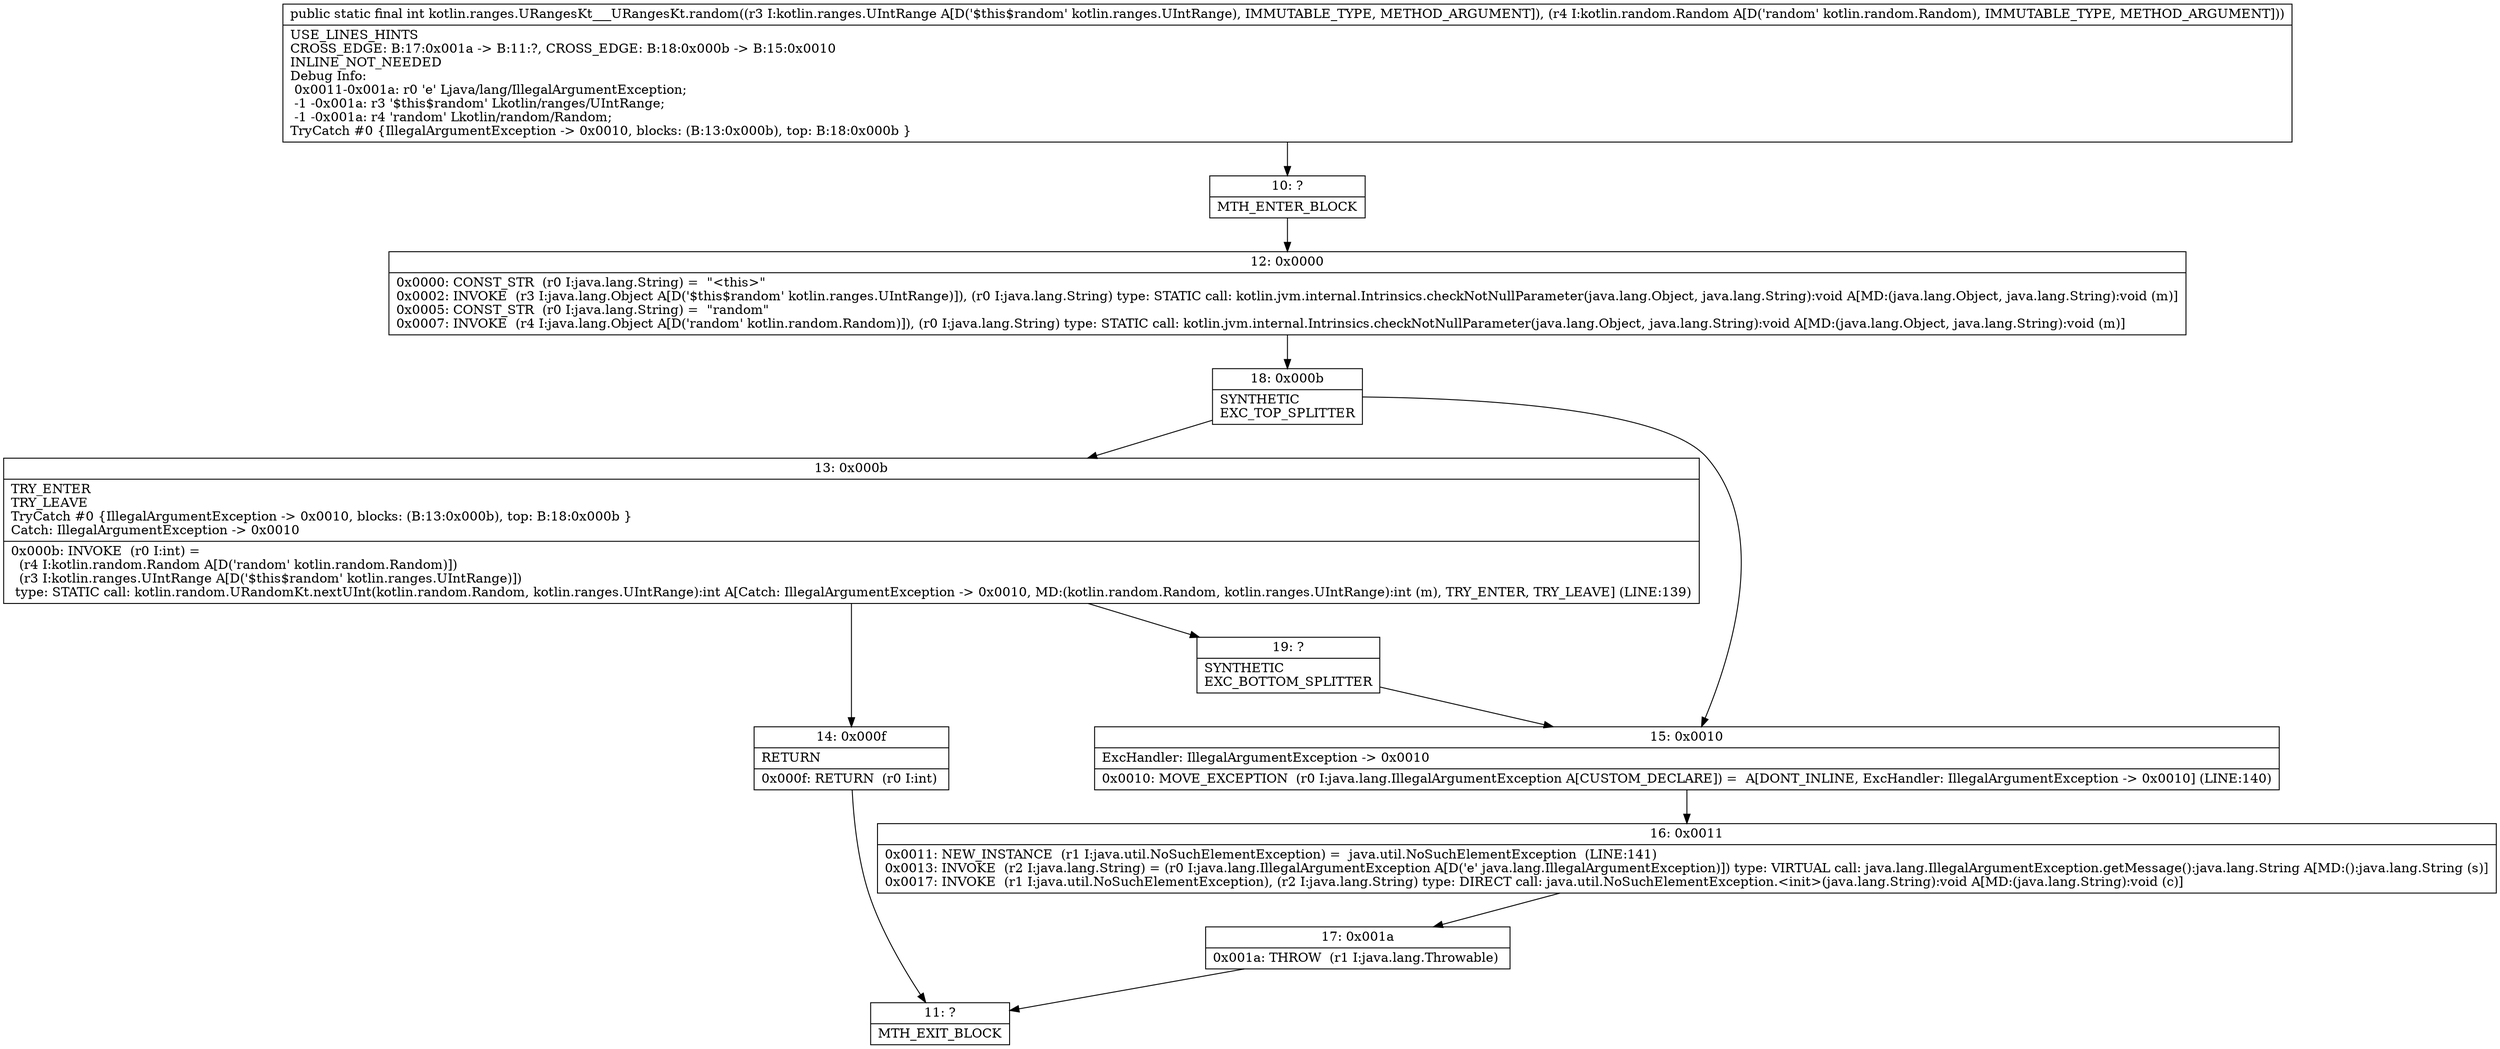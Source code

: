 digraph "CFG forkotlin.ranges.URangesKt___URangesKt.random(Lkotlin\/ranges\/UIntRange;Lkotlin\/random\/Random;)I" {
Node_10 [shape=record,label="{10\:\ ?|MTH_ENTER_BLOCK\l}"];
Node_12 [shape=record,label="{12\:\ 0x0000|0x0000: CONST_STR  (r0 I:java.lang.String) =  \"\<this\>\" \l0x0002: INVOKE  (r3 I:java.lang.Object A[D('$this$random' kotlin.ranges.UIntRange)]), (r0 I:java.lang.String) type: STATIC call: kotlin.jvm.internal.Intrinsics.checkNotNullParameter(java.lang.Object, java.lang.String):void A[MD:(java.lang.Object, java.lang.String):void (m)]\l0x0005: CONST_STR  (r0 I:java.lang.String) =  \"random\" \l0x0007: INVOKE  (r4 I:java.lang.Object A[D('random' kotlin.random.Random)]), (r0 I:java.lang.String) type: STATIC call: kotlin.jvm.internal.Intrinsics.checkNotNullParameter(java.lang.Object, java.lang.String):void A[MD:(java.lang.Object, java.lang.String):void (m)]\l}"];
Node_18 [shape=record,label="{18\:\ 0x000b|SYNTHETIC\lEXC_TOP_SPLITTER\l}"];
Node_13 [shape=record,label="{13\:\ 0x000b|TRY_ENTER\lTRY_LEAVE\lTryCatch #0 \{IllegalArgumentException \-\> 0x0010, blocks: (B:13:0x000b), top: B:18:0x000b \}\lCatch: IllegalArgumentException \-\> 0x0010\l|0x000b: INVOKE  (r0 I:int) = \l  (r4 I:kotlin.random.Random A[D('random' kotlin.random.Random)])\l  (r3 I:kotlin.ranges.UIntRange A[D('$this$random' kotlin.ranges.UIntRange)])\l type: STATIC call: kotlin.random.URandomKt.nextUInt(kotlin.random.Random, kotlin.ranges.UIntRange):int A[Catch: IllegalArgumentException \-\> 0x0010, MD:(kotlin.random.Random, kotlin.ranges.UIntRange):int (m), TRY_ENTER, TRY_LEAVE] (LINE:139)\l}"];
Node_14 [shape=record,label="{14\:\ 0x000f|RETURN\l|0x000f: RETURN  (r0 I:int) \l}"];
Node_11 [shape=record,label="{11\:\ ?|MTH_EXIT_BLOCK\l}"];
Node_19 [shape=record,label="{19\:\ ?|SYNTHETIC\lEXC_BOTTOM_SPLITTER\l}"];
Node_15 [shape=record,label="{15\:\ 0x0010|ExcHandler: IllegalArgumentException \-\> 0x0010\l|0x0010: MOVE_EXCEPTION  (r0 I:java.lang.IllegalArgumentException A[CUSTOM_DECLARE]) =  A[DONT_INLINE, ExcHandler: IllegalArgumentException \-\> 0x0010] (LINE:140)\l}"];
Node_16 [shape=record,label="{16\:\ 0x0011|0x0011: NEW_INSTANCE  (r1 I:java.util.NoSuchElementException) =  java.util.NoSuchElementException  (LINE:141)\l0x0013: INVOKE  (r2 I:java.lang.String) = (r0 I:java.lang.IllegalArgumentException A[D('e' java.lang.IllegalArgumentException)]) type: VIRTUAL call: java.lang.IllegalArgumentException.getMessage():java.lang.String A[MD:():java.lang.String (s)]\l0x0017: INVOKE  (r1 I:java.util.NoSuchElementException), (r2 I:java.lang.String) type: DIRECT call: java.util.NoSuchElementException.\<init\>(java.lang.String):void A[MD:(java.lang.String):void (c)]\l}"];
Node_17 [shape=record,label="{17\:\ 0x001a|0x001a: THROW  (r1 I:java.lang.Throwable) \l}"];
MethodNode[shape=record,label="{public static final int kotlin.ranges.URangesKt___URangesKt.random((r3 I:kotlin.ranges.UIntRange A[D('$this$random' kotlin.ranges.UIntRange), IMMUTABLE_TYPE, METHOD_ARGUMENT]), (r4 I:kotlin.random.Random A[D('random' kotlin.random.Random), IMMUTABLE_TYPE, METHOD_ARGUMENT]))  | USE_LINES_HINTS\lCROSS_EDGE: B:17:0x001a \-\> B:11:?, CROSS_EDGE: B:18:0x000b \-\> B:15:0x0010\lINLINE_NOT_NEEDED\lDebug Info:\l  0x0011\-0x001a: r0 'e' Ljava\/lang\/IllegalArgumentException;\l  \-1 \-0x001a: r3 '$this$random' Lkotlin\/ranges\/UIntRange;\l  \-1 \-0x001a: r4 'random' Lkotlin\/random\/Random;\lTryCatch #0 \{IllegalArgumentException \-\> 0x0010, blocks: (B:13:0x000b), top: B:18:0x000b \}\l}"];
MethodNode -> Node_10;Node_10 -> Node_12;
Node_12 -> Node_18;
Node_18 -> Node_13;
Node_18 -> Node_15;
Node_13 -> Node_14;
Node_13 -> Node_19;
Node_14 -> Node_11;
Node_19 -> Node_15;
Node_15 -> Node_16;
Node_16 -> Node_17;
Node_17 -> Node_11;
}

